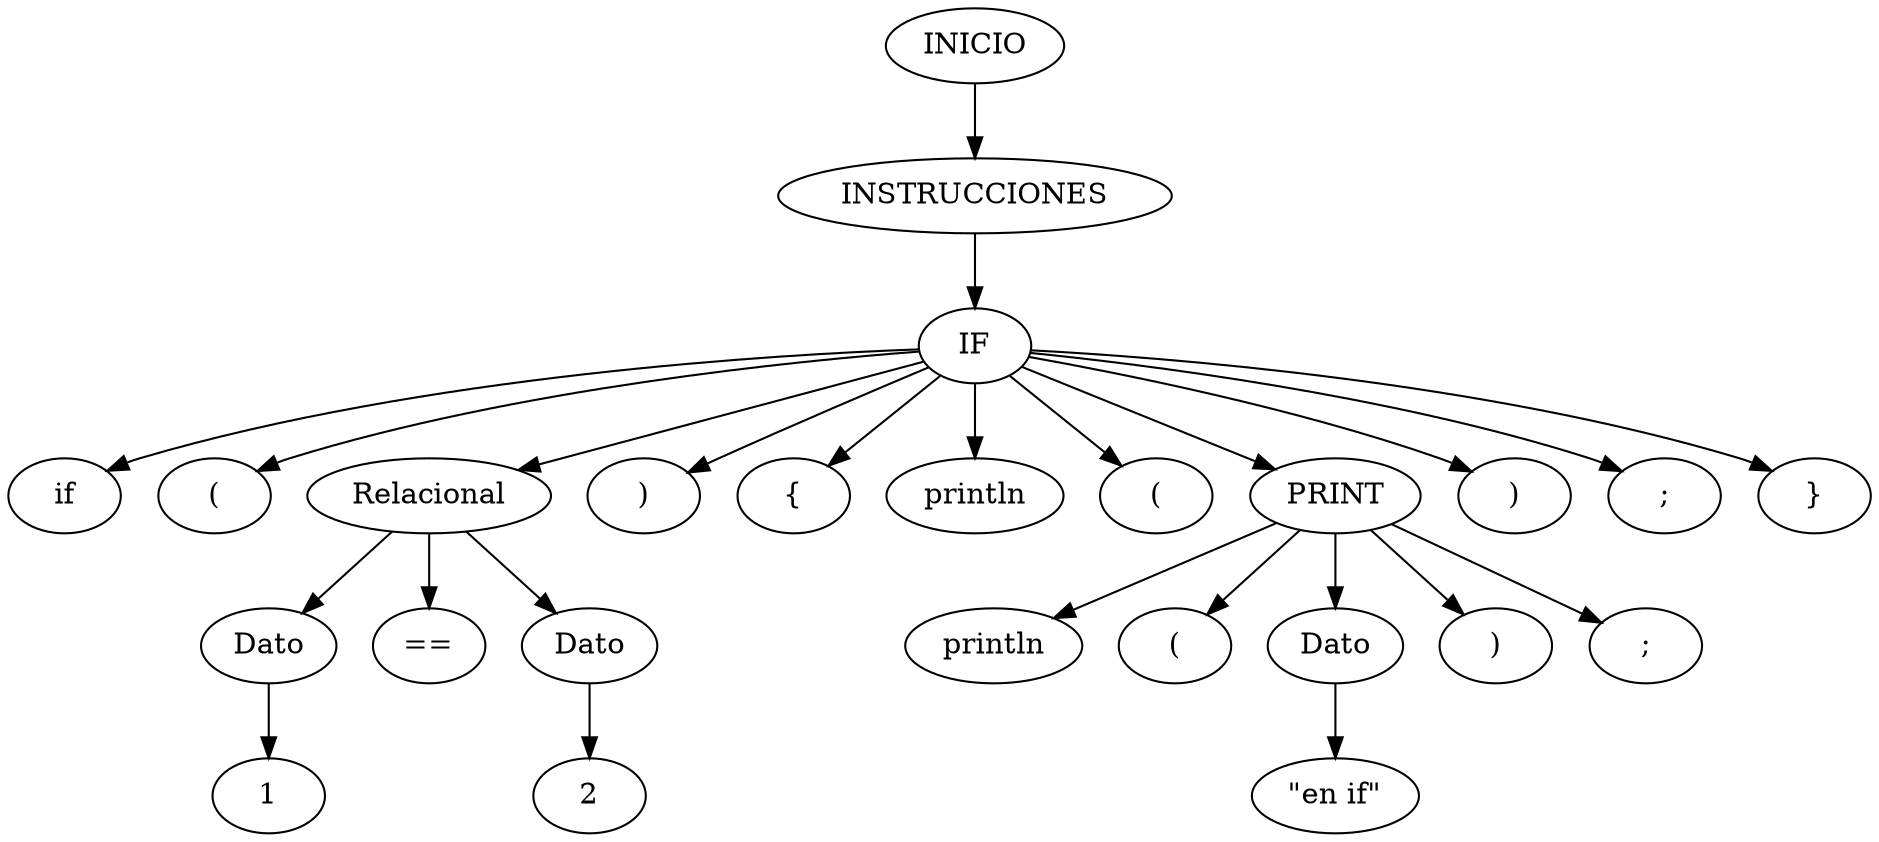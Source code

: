 digraph arbolAST{ 
      n0[label="INICIO"];
      n1[label="INSTRUCCIONES"];
      n0 -> n1;
n2[label="IF"];
      n1 -> n2;
n3[label="if"];
      n2 -> n3;
n4[label="("];
      n2 -> n4;
n5[label="Relacional"];
      n2 -> n5;
n6[label="Dato"];
      n5 -> n6;
n7[label="1"];
      n6 -> n7;
n8[label="=="];
      n5 -> n8;
n9[label="Dato"];
      n5 -> n9;
n10[label="2"];
      n9 -> n10;
n11[label=")"];
      n2 -> n11;
n12[label="{"];
      n2 -> n12;
n13[label="println"];
      n2 -> n13;
n14[label="("];
      n2 -> n14;
n15[label="PRINT"];
      n2 -> n15;
n16[label="println"];
      n15 -> n16;
n17[label="("];
      n15 -> n17;
n18[label="Dato"];
      n15 -> n18;
n19[label="\"en if\""];
      n18 -> n19;
n20[label=")"];
      n15 -> n20;
n21[label=";"];
      n15 -> n21;
n22[label=")"];
      n2 -> n22;
n23[label=";"];
      n2 -> n23;
n24[label="}"];
      n2 -> n24;

    }